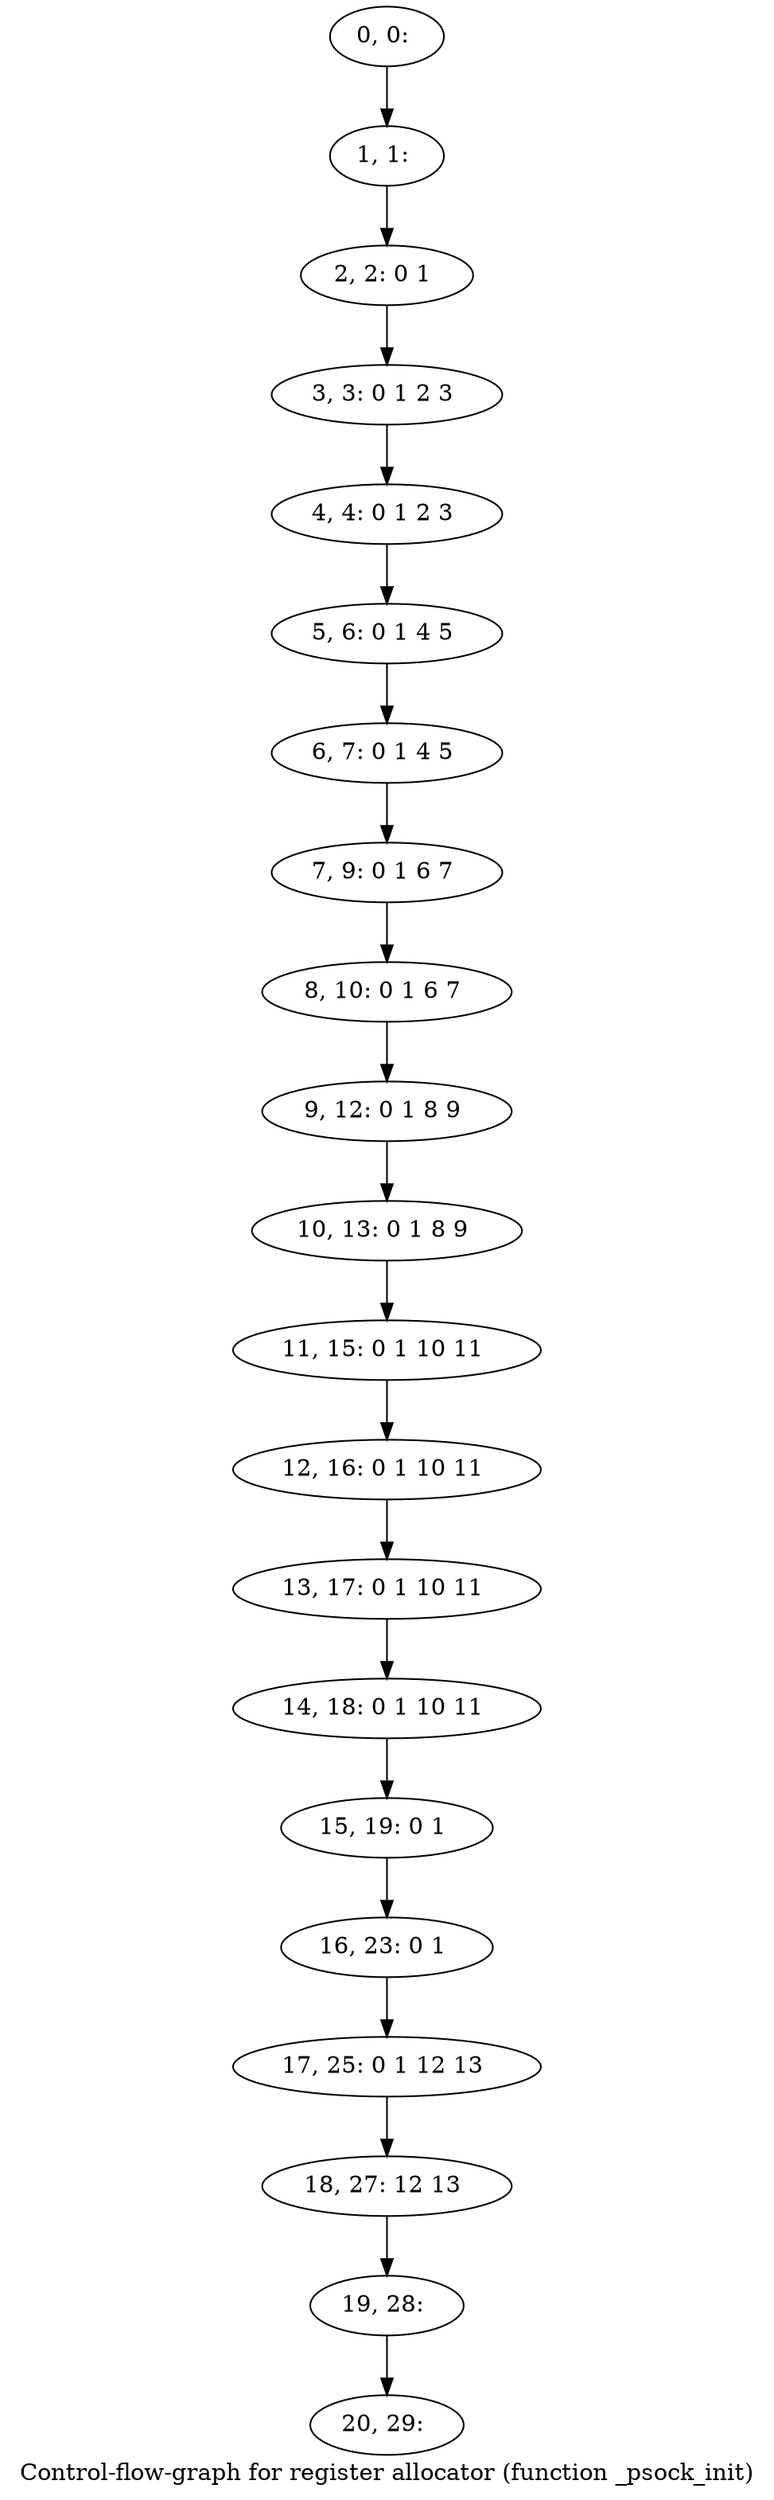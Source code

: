 digraph G {
graph [label="Control-flow-graph for register allocator (function _psock_init)"]
0[label="0, 0: "];
1[label="1, 1: "];
2[label="2, 2: 0 1 "];
3[label="3, 3: 0 1 2 3 "];
4[label="4, 4: 0 1 2 3 "];
5[label="5, 6: 0 1 4 5 "];
6[label="6, 7: 0 1 4 5 "];
7[label="7, 9: 0 1 6 7 "];
8[label="8, 10: 0 1 6 7 "];
9[label="9, 12: 0 1 8 9 "];
10[label="10, 13: 0 1 8 9 "];
11[label="11, 15: 0 1 10 11 "];
12[label="12, 16: 0 1 10 11 "];
13[label="13, 17: 0 1 10 11 "];
14[label="14, 18: 0 1 10 11 "];
15[label="15, 19: 0 1 "];
16[label="16, 23: 0 1 "];
17[label="17, 25: 0 1 12 13 "];
18[label="18, 27: 12 13 "];
19[label="19, 28: "];
20[label="20, 29: "];
0->1 ;
1->2 ;
2->3 ;
3->4 ;
4->5 ;
5->6 ;
6->7 ;
7->8 ;
8->9 ;
9->10 ;
10->11 ;
11->12 ;
12->13 ;
13->14 ;
14->15 ;
15->16 ;
16->17 ;
17->18 ;
18->19 ;
19->20 ;
}
